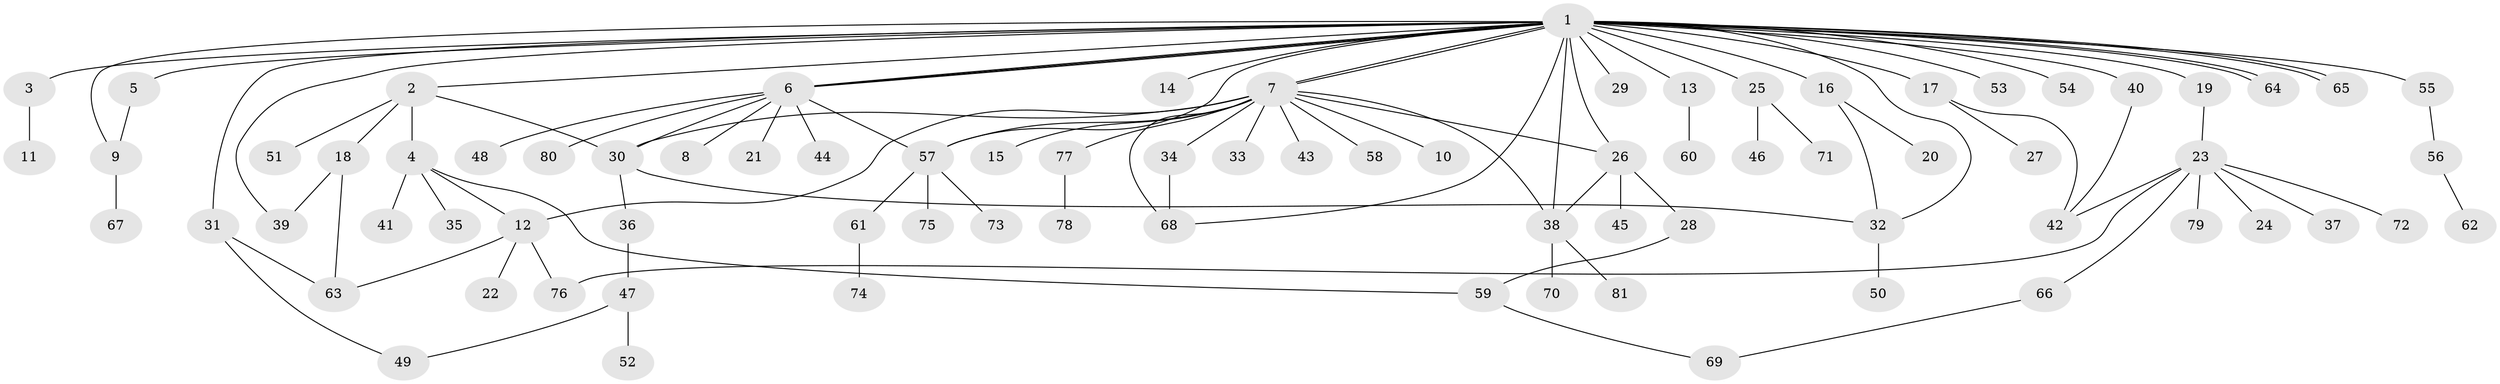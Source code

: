 // Generated by graph-tools (version 1.1) at 2025/01/03/09/25 03:01:42]
// undirected, 81 vertices, 107 edges
graph export_dot {
graph [start="1"]
  node [color=gray90,style=filled];
  1;
  2;
  3;
  4;
  5;
  6;
  7;
  8;
  9;
  10;
  11;
  12;
  13;
  14;
  15;
  16;
  17;
  18;
  19;
  20;
  21;
  22;
  23;
  24;
  25;
  26;
  27;
  28;
  29;
  30;
  31;
  32;
  33;
  34;
  35;
  36;
  37;
  38;
  39;
  40;
  41;
  42;
  43;
  44;
  45;
  46;
  47;
  48;
  49;
  50;
  51;
  52;
  53;
  54;
  55;
  56;
  57;
  58;
  59;
  60;
  61;
  62;
  63;
  64;
  65;
  66;
  67;
  68;
  69;
  70;
  71;
  72;
  73;
  74;
  75;
  76;
  77;
  78;
  79;
  80;
  81;
  1 -- 2;
  1 -- 3;
  1 -- 5;
  1 -- 6;
  1 -- 6;
  1 -- 6;
  1 -- 7;
  1 -- 7;
  1 -- 9;
  1 -- 13;
  1 -- 14;
  1 -- 16;
  1 -- 17;
  1 -- 19;
  1 -- 25;
  1 -- 26;
  1 -- 29;
  1 -- 31;
  1 -- 32;
  1 -- 38;
  1 -- 39;
  1 -- 40;
  1 -- 53;
  1 -- 54;
  1 -- 55;
  1 -- 57;
  1 -- 64;
  1 -- 64;
  1 -- 65;
  1 -- 65;
  1 -- 68;
  2 -- 4;
  2 -- 18;
  2 -- 30;
  2 -- 51;
  3 -- 11;
  4 -- 12;
  4 -- 35;
  4 -- 41;
  4 -- 59;
  5 -- 9;
  6 -- 8;
  6 -- 21;
  6 -- 30;
  6 -- 44;
  6 -- 48;
  6 -- 57;
  6 -- 80;
  7 -- 10;
  7 -- 12;
  7 -- 15;
  7 -- 26;
  7 -- 30;
  7 -- 33;
  7 -- 34;
  7 -- 38;
  7 -- 43;
  7 -- 57;
  7 -- 58;
  7 -- 68;
  7 -- 77;
  9 -- 67;
  12 -- 22;
  12 -- 63;
  12 -- 76;
  13 -- 60;
  16 -- 20;
  16 -- 32;
  17 -- 27;
  17 -- 42;
  18 -- 39;
  18 -- 63;
  19 -- 23;
  23 -- 24;
  23 -- 37;
  23 -- 42;
  23 -- 66;
  23 -- 72;
  23 -- 76;
  23 -- 79;
  25 -- 46;
  25 -- 71;
  26 -- 28;
  26 -- 38;
  26 -- 45;
  28 -- 59;
  30 -- 32;
  30 -- 36;
  31 -- 49;
  31 -- 63;
  32 -- 50;
  34 -- 68;
  36 -- 47;
  38 -- 70;
  38 -- 81;
  40 -- 42;
  47 -- 49;
  47 -- 52;
  55 -- 56;
  56 -- 62;
  57 -- 61;
  57 -- 73;
  57 -- 75;
  59 -- 69;
  61 -- 74;
  66 -- 69;
  77 -- 78;
}
